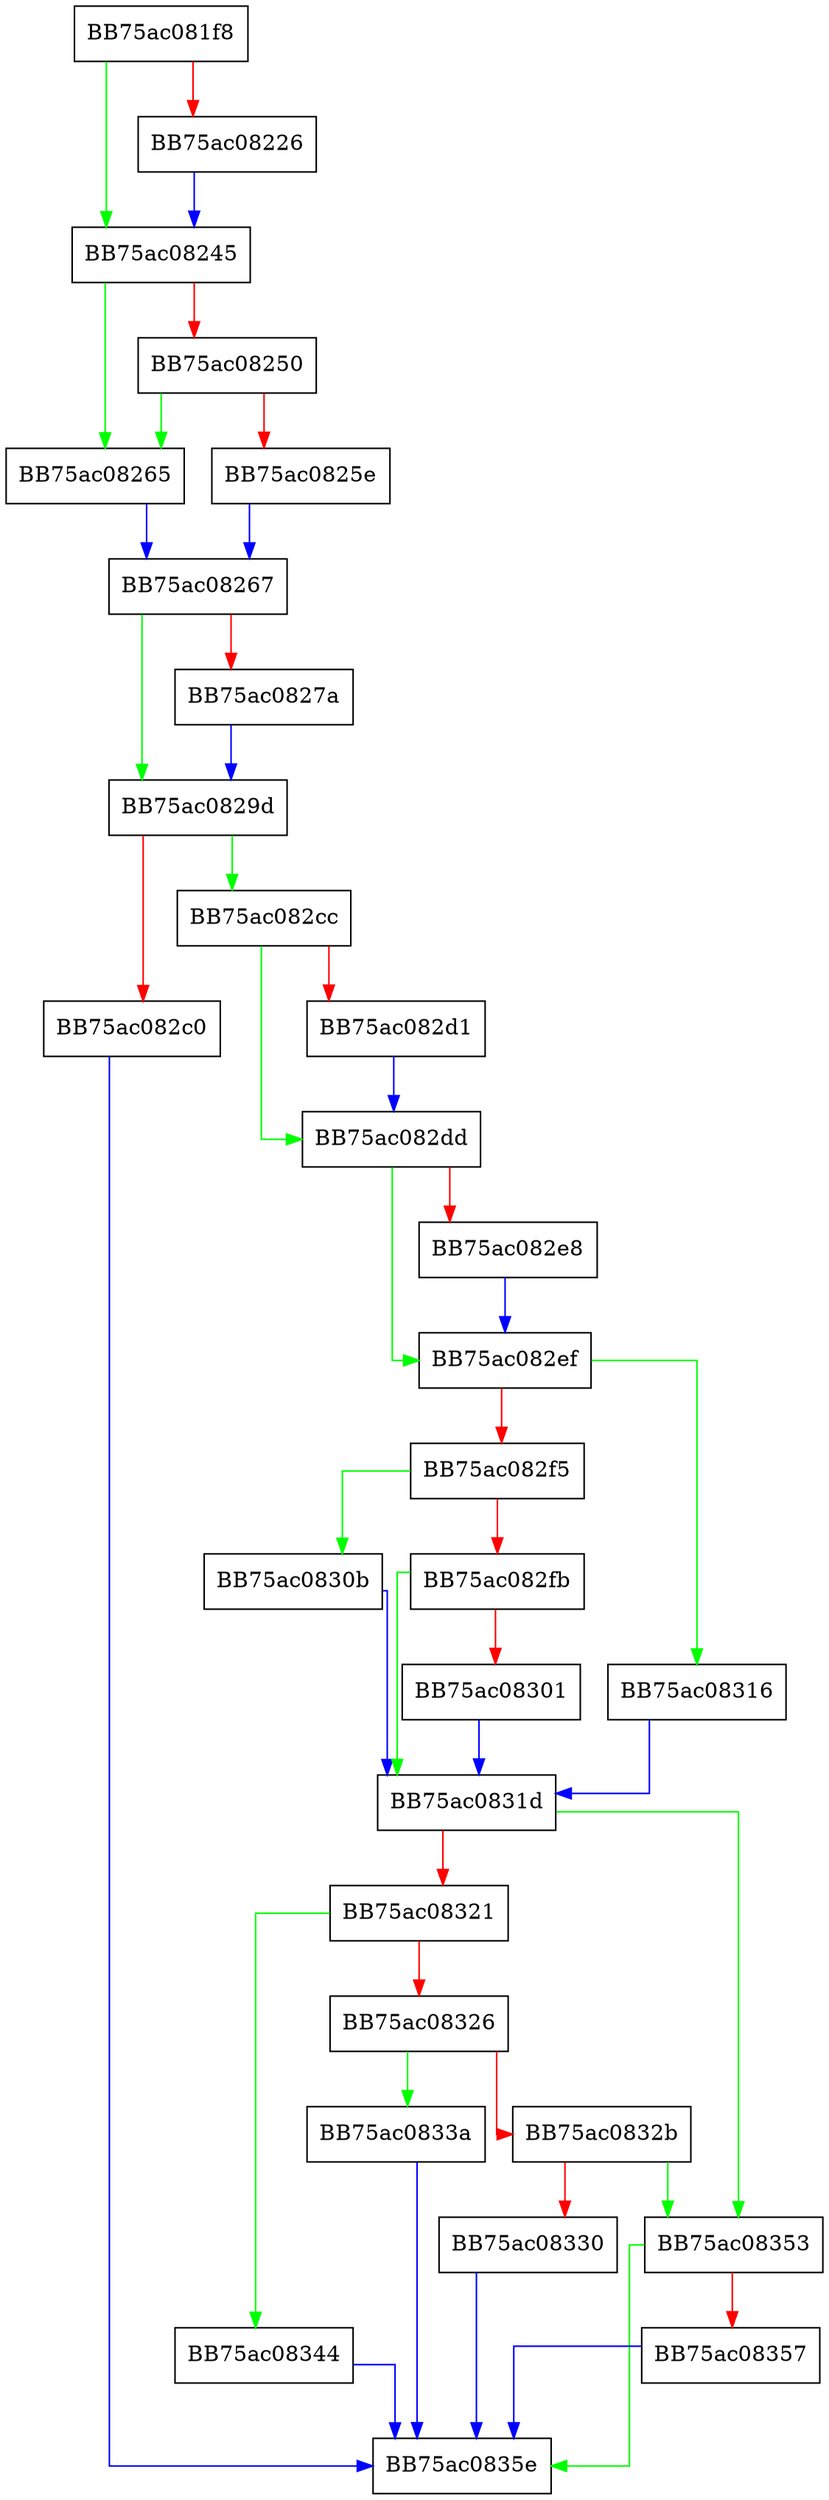 digraph ZSTD_writeFrameHeader {
  node [shape="box"];
  graph [splines=ortho];
  BB75ac081f8 -> BB75ac08245 [color="green"];
  BB75ac081f8 -> BB75ac08226 [color="red"];
  BB75ac08226 -> BB75ac08245 [color="blue"];
  BB75ac08245 -> BB75ac08265 [color="green"];
  BB75ac08245 -> BB75ac08250 [color="red"];
  BB75ac08250 -> BB75ac08265 [color="green"];
  BB75ac08250 -> BB75ac0825e [color="red"];
  BB75ac0825e -> BB75ac08267 [color="blue"];
  BB75ac08265 -> BB75ac08267 [color="blue"];
  BB75ac08267 -> BB75ac0829d [color="green"];
  BB75ac08267 -> BB75ac0827a [color="red"];
  BB75ac0827a -> BB75ac0829d [color="blue"];
  BB75ac0829d -> BB75ac082cc [color="green"];
  BB75ac0829d -> BB75ac082c0 [color="red"];
  BB75ac082c0 -> BB75ac0835e [color="blue"];
  BB75ac082cc -> BB75ac082dd [color="green"];
  BB75ac082cc -> BB75ac082d1 [color="red"];
  BB75ac082d1 -> BB75ac082dd [color="blue"];
  BB75ac082dd -> BB75ac082ef [color="green"];
  BB75ac082dd -> BB75ac082e8 [color="red"];
  BB75ac082e8 -> BB75ac082ef [color="blue"];
  BB75ac082ef -> BB75ac08316 [color="green"];
  BB75ac082ef -> BB75ac082f5 [color="red"];
  BB75ac082f5 -> BB75ac0830b [color="green"];
  BB75ac082f5 -> BB75ac082fb [color="red"];
  BB75ac082fb -> BB75ac0831d [color="green"];
  BB75ac082fb -> BB75ac08301 [color="red"];
  BB75ac08301 -> BB75ac0831d [color="blue"];
  BB75ac0830b -> BB75ac0831d [color="blue"];
  BB75ac08316 -> BB75ac0831d [color="blue"];
  BB75ac0831d -> BB75ac08353 [color="green"];
  BB75ac0831d -> BB75ac08321 [color="red"];
  BB75ac08321 -> BB75ac08344 [color="green"];
  BB75ac08321 -> BB75ac08326 [color="red"];
  BB75ac08326 -> BB75ac0833a [color="green"];
  BB75ac08326 -> BB75ac0832b [color="red"];
  BB75ac0832b -> BB75ac08353 [color="green"];
  BB75ac0832b -> BB75ac08330 [color="red"];
  BB75ac08330 -> BB75ac0835e [color="blue"];
  BB75ac0833a -> BB75ac0835e [color="blue"];
  BB75ac08344 -> BB75ac0835e [color="blue"];
  BB75ac08353 -> BB75ac0835e [color="green"];
  BB75ac08353 -> BB75ac08357 [color="red"];
  BB75ac08357 -> BB75ac0835e [color="blue"];
}